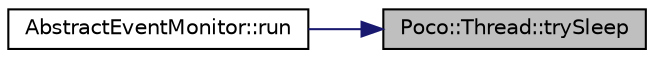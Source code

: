 digraph "Poco::Thread::trySleep"
{
 // LATEX_PDF_SIZE
  edge [fontname="Helvetica",fontsize="10",labelfontname="Helvetica",labelfontsize="10"];
  node [fontname="Helvetica",fontsize="10",shape=record];
  rankdir="RL";
  Node1 [label="Poco::Thread::trySleep",height=0.2,width=0.4,color="black", fillcolor="grey75", style="filled", fontcolor="black",tooltip="Returns true if the thread is running."];
  Node1 -> Node2 [dir="back",color="midnightblue",fontsize="10",style="solid",fontname="Helvetica"];
  Node2 [label="AbstractEventMonitor::run",height=0.2,width=0.4,color="black", fillcolor="white", style="filled",URL="$classAbstractEventMonitor.html#ac82e3bdf66697cbe4fb084f3950c28ee",tooltip=" "];
}
